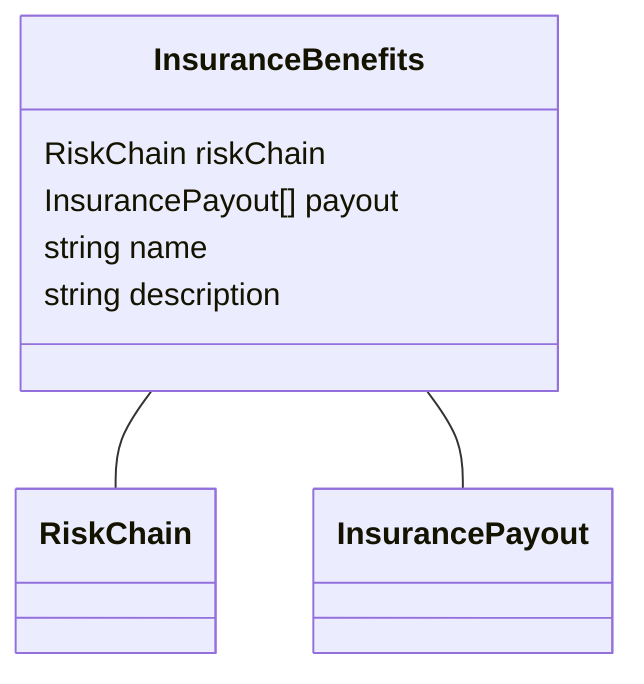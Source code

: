 classDiagram
  InsuranceBenefits -- RiskChain
InsuranceBenefits -- InsurancePayout


class InsuranceBenefits {

  RiskChain riskChain
  InsurancePayout[] payout
  string name
  string description

}
